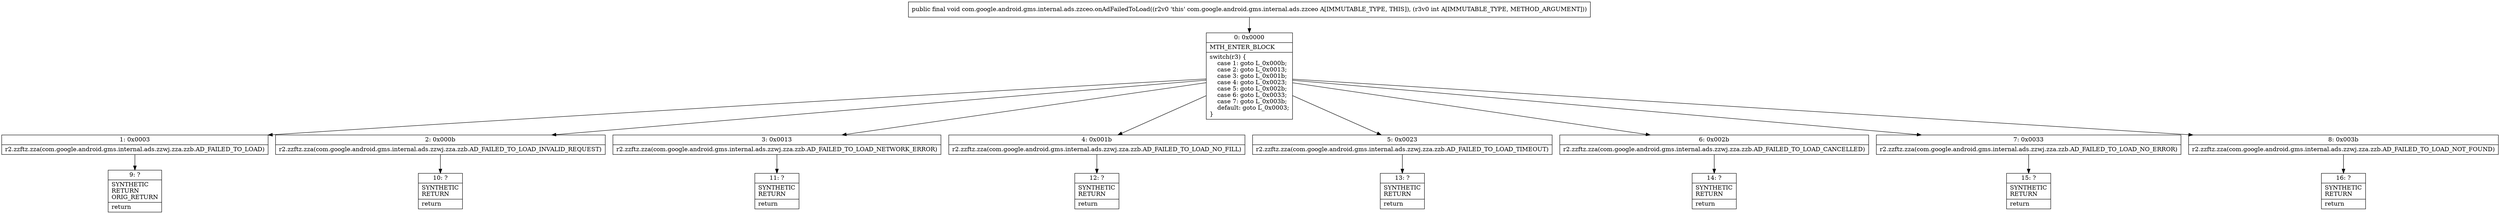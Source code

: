 digraph "CFG forcom.google.android.gms.internal.ads.zzceo.onAdFailedToLoad(I)V" {
Node_0 [shape=record,label="{0\:\ 0x0000|MTH_ENTER_BLOCK\l|switch(r3) \{\l    case 1: goto L_0x000b;\l    case 2: goto L_0x0013;\l    case 3: goto L_0x001b;\l    case 4: goto L_0x0023;\l    case 5: goto L_0x002b;\l    case 6: goto L_0x0033;\l    case 7: goto L_0x003b;\l    default: goto L_0x0003;\l\}\l}"];
Node_1 [shape=record,label="{1\:\ 0x0003|r2.zzftz.zza(com.google.android.gms.internal.ads.zzwj.zza.zzb.AD_FAILED_TO_LOAD)\l}"];
Node_2 [shape=record,label="{2\:\ 0x000b|r2.zzftz.zza(com.google.android.gms.internal.ads.zzwj.zza.zzb.AD_FAILED_TO_LOAD_INVALID_REQUEST)\l}"];
Node_3 [shape=record,label="{3\:\ 0x0013|r2.zzftz.zza(com.google.android.gms.internal.ads.zzwj.zza.zzb.AD_FAILED_TO_LOAD_NETWORK_ERROR)\l}"];
Node_4 [shape=record,label="{4\:\ 0x001b|r2.zzftz.zza(com.google.android.gms.internal.ads.zzwj.zza.zzb.AD_FAILED_TO_LOAD_NO_FILL)\l}"];
Node_5 [shape=record,label="{5\:\ 0x0023|r2.zzftz.zza(com.google.android.gms.internal.ads.zzwj.zza.zzb.AD_FAILED_TO_LOAD_TIMEOUT)\l}"];
Node_6 [shape=record,label="{6\:\ 0x002b|r2.zzftz.zza(com.google.android.gms.internal.ads.zzwj.zza.zzb.AD_FAILED_TO_LOAD_CANCELLED)\l}"];
Node_7 [shape=record,label="{7\:\ 0x0033|r2.zzftz.zza(com.google.android.gms.internal.ads.zzwj.zza.zzb.AD_FAILED_TO_LOAD_NO_ERROR)\l}"];
Node_8 [shape=record,label="{8\:\ 0x003b|r2.zzftz.zza(com.google.android.gms.internal.ads.zzwj.zza.zzb.AD_FAILED_TO_LOAD_NOT_FOUND)\l}"];
Node_9 [shape=record,label="{9\:\ ?|SYNTHETIC\lRETURN\lORIG_RETURN\l|return\l}"];
Node_10 [shape=record,label="{10\:\ ?|SYNTHETIC\lRETURN\l|return\l}"];
Node_11 [shape=record,label="{11\:\ ?|SYNTHETIC\lRETURN\l|return\l}"];
Node_12 [shape=record,label="{12\:\ ?|SYNTHETIC\lRETURN\l|return\l}"];
Node_13 [shape=record,label="{13\:\ ?|SYNTHETIC\lRETURN\l|return\l}"];
Node_14 [shape=record,label="{14\:\ ?|SYNTHETIC\lRETURN\l|return\l}"];
Node_15 [shape=record,label="{15\:\ ?|SYNTHETIC\lRETURN\l|return\l}"];
Node_16 [shape=record,label="{16\:\ ?|SYNTHETIC\lRETURN\l|return\l}"];
MethodNode[shape=record,label="{public final void com.google.android.gms.internal.ads.zzceo.onAdFailedToLoad((r2v0 'this' com.google.android.gms.internal.ads.zzceo A[IMMUTABLE_TYPE, THIS]), (r3v0 int A[IMMUTABLE_TYPE, METHOD_ARGUMENT])) }"];
MethodNode -> Node_0;
Node_0 -> Node_1;
Node_0 -> Node_2;
Node_0 -> Node_3;
Node_0 -> Node_4;
Node_0 -> Node_5;
Node_0 -> Node_6;
Node_0 -> Node_7;
Node_0 -> Node_8;
Node_1 -> Node_9;
Node_2 -> Node_10;
Node_3 -> Node_11;
Node_4 -> Node_12;
Node_5 -> Node_13;
Node_6 -> Node_14;
Node_7 -> Node_15;
Node_8 -> Node_16;
}

